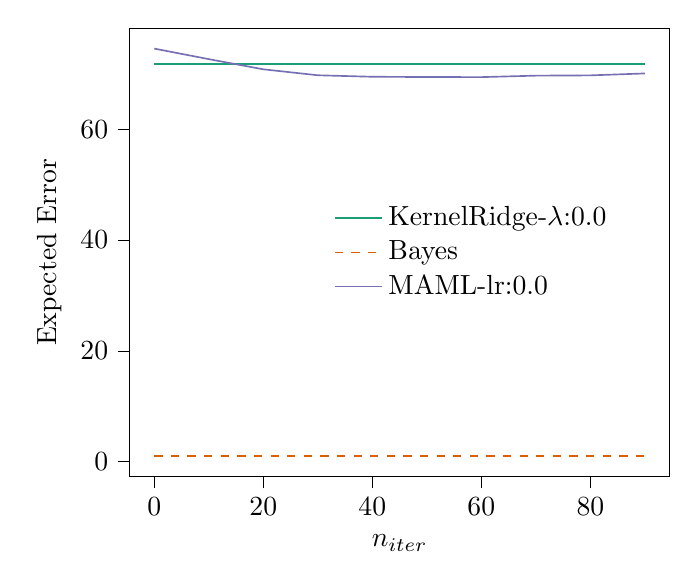 % This file was created with tikzplotlib v0.10.1.
\begin{tikzpicture}

\definecolor{chocolate217952}{RGB}{217,95,2}
\definecolor{darkcyan27158119}{RGB}{27,158,119}
\definecolor{darkgray176}{RGB}{176,176,176}
\definecolor{lightslategray117112179}{RGB}{117,112,179}

\begin{axis}[
legend cell align={left},
legend style={fill opacity=0.8, draw opacity=1, text opacity=1, at={(0.91,0.5)}, anchor=east, draw=none},
tick align=outside,
tick pos=left,
x grid style={darkgray176},
xlabel={\(\displaystyle n_{iter}\)},
xmin=-4.5, xmax=94.5,
xtick style={color=black},
y grid style={darkgray176},
ylabel={Expected Error},
ymin=-2.678, ymax=78.223,
ytick style={color=black}
]
\addplot [semithick, darkcyan27158119]
table {%
0 71.801
10 71.801
20 71.801
30 71.801
40 71.801
50 71.801
60 71.801
70 71.801
80 71.801
90 71.801
};
\addlegendentry{KernelRidge-$\lambda$:0.0}
\addplot [semithick, chocolate217952, dashed]
table {%
0 1.0
10 1.0
20 1.0
30 1.0
40 1.0
50 1.0
60 1.0
70 1.0
80 1.0
90 1.0
};
\addlegendentry{Bayes}
\addplot [semithick, lightslategray117112179]
table {%
0 74.546
10 72.643
20 70.809
30 69.733
40 69.463
50 69.417
60 69.4
70 69.664
80 69.714
90 70.062
};
\addlegendentry{MAML-lr:0.0}
\end{axis}

\end{tikzpicture}
